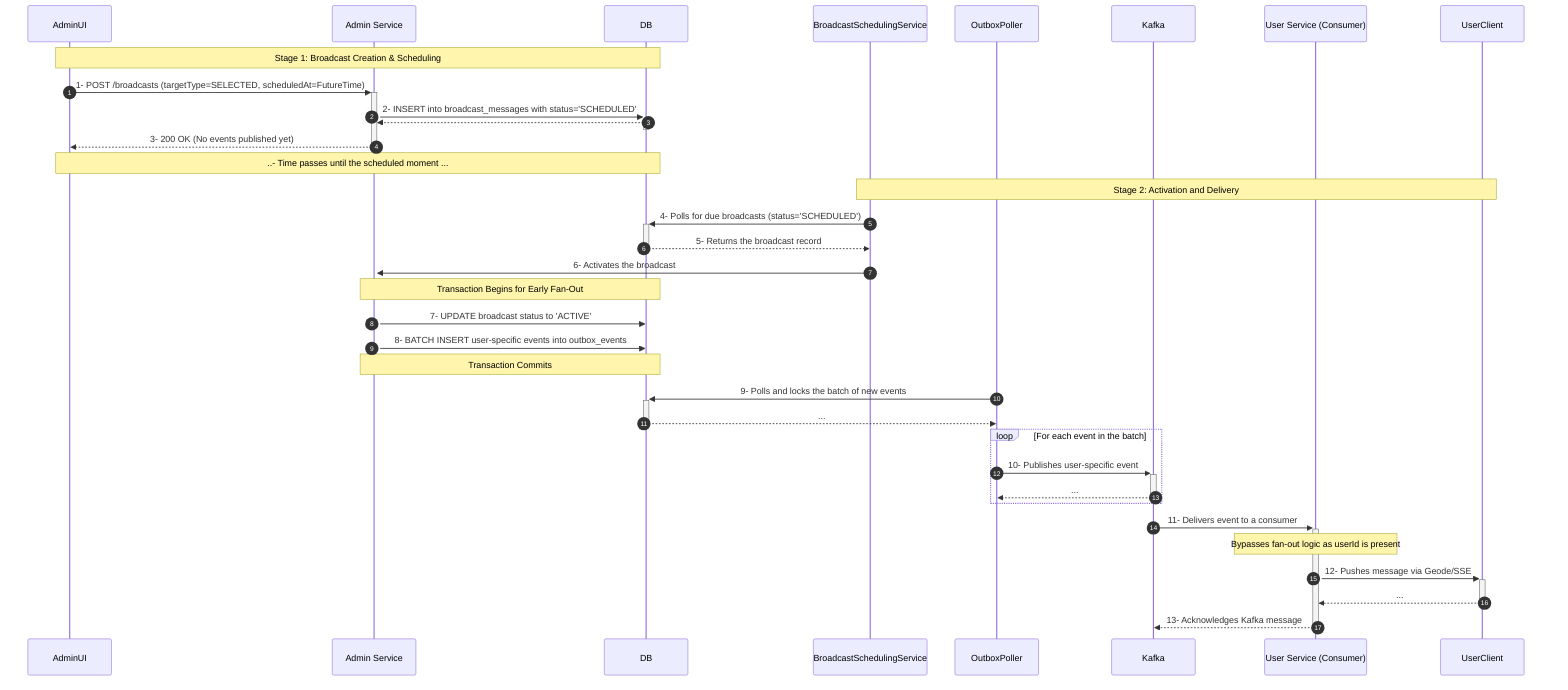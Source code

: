 sequenceDiagram
    autonumber

    participant AdminUI
    participant AdminSvc as Admin Service
    participant DB
    participant Scheduler as BroadcastSchedulingService
    participant OutboxPoller
    participant Kafka
    participant UserSvc as User Service (Consumer)
    participant UserClient

    note over AdminUI, DB: Stage 1: Broadcast Creation & Scheduling
    AdminUI->>+AdminSvc: 1- POST /broadcasts (targetType=SELECTED, scheduledAt=FutureTime)
    AdminSvc->>+DB: 2- INSERT into broadcast_messages with status='SCHEDULED'
    DB-->>-AdminSvc: 
    AdminSvc-->>-AdminUI: 3- 200 OK (No events published yet)

    note over AdminUI, DB: ..- Time passes until the scheduled moment ...

    note over Scheduler, UserClient: Stage 2: Activation and Delivery
    Scheduler->>+DB: 4- Polls for due broadcasts (status='SCHEDULED')
    DB-->>-Scheduler: 5- Returns the broadcast record

    Scheduler->>+AdminSvc: 6- Activates the broadcast
    note over AdminSvc, DB: Transaction Begins for Early Fan-Out
    AdminSvc->>DB: 7- UPDATE broadcast status to 'ACTIVE'
    AdminSvc->>DB: 8- BATCH INSERT user-specific events into outbox_events
    note over AdminSvc, DB: Transaction Commits
    
    OutboxPoller->>+DB: 9- Polls and locks the batch of new events
    DB-->>-OutboxPoller: ...
    
    loop For each event in the batch
        OutboxPoller->>+Kafka: 10- Publishes user-specific event
        Kafka-->>-OutboxPoller: ...
    end

    Kafka->>+UserSvc: 11- Delivers event to a consumer
    note over UserSvc: Bypasses fan-out logic as userId is present
    UserSvc->>+UserClient: 12- Pushes message via Geode/SSE
    UserClient-->>-UserSvc: ...
    UserSvc-->>-Kafka: 13- Acknowledges Kafka message